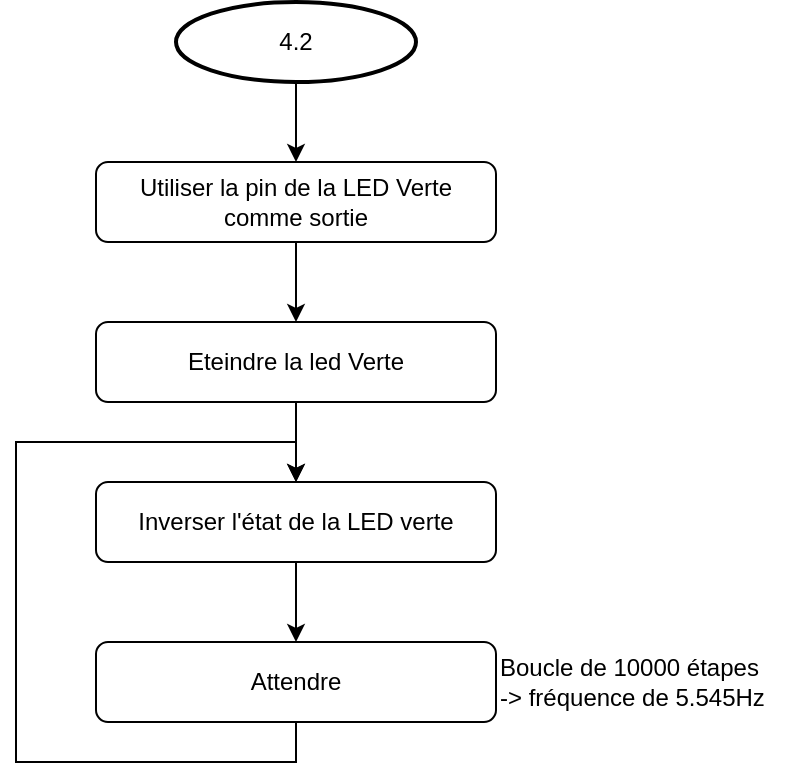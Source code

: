 <mxfile version="14.4.3" type="device" pages="2"><diagram id="C5RBs43oDa-KdzZeNtuy" name="4.2"><mxGraphModel dx="460" dy="813" grid="1" gridSize="10" guides="1" tooltips="1" connect="1" arrows="1" fold="1" page="1" pageScale="1" pageWidth="827" pageHeight="1169" math="0" shadow="0"><root><mxCell id="WIyWlLk6GJQsqaUBKTNV-0"/><mxCell id="WIyWlLk6GJQsqaUBKTNV-1" parent="WIyWlLk6GJQsqaUBKTNV-0"/><mxCell id="EoLbg6KE7WO8fi9tP7Lb-5" style="edgeStyle=orthogonalEdgeStyle;rounded=0;orthogonalLoop=1;jettySize=auto;html=1;exitX=0.5;exitY=1;exitDx=0;exitDy=0;exitPerimeter=0;entryX=0.5;entryY=0;entryDx=0;entryDy=0;" edge="1" parent="WIyWlLk6GJQsqaUBKTNV-1" source="EoLbg6KE7WO8fi9tP7Lb-0" target="EoLbg6KE7WO8fi9tP7Lb-2"><mxGeometry relative="1" as="geometry"/></mxCell><mxCell id="EoLbg6KE7WO8fi9tP7Lb-0" value="4.2" style="strokeWidth=2;html=1;shape=mxgraph.flowchart.start_1;whiteSpace=wrap;" vertex="1" parent="WIyWlLk6GJQsqaUBKTNV-1"><mxGeometry x="120" y="40" width="120" height="40" as="geometry"/></mxCell><mxCell id="EoLbg6KE7WO8fi9tP7Lb-8" style="edgeStyle=orthogonalEdgeStyle;rounded=0;orthogonalLoop=1;jettySize=auto;html=1;exitX=0.5;exitY=1;exitDx=0;exitDy=0;entryX=0.5;entryY=0;entryDx=0;entryDy=0;" edge="1" parent="WIyWlLk6GJQsqaUBKTNV-1" source="EoLbg6KE7WO8fi9tP7Lb-1" target="EoLbg6KE7WO8fi9tP7Lb-4"><mxGeometry relative="1" as="geometry"/></mxCell><mxCell id="EoLbg6KE7WO8fi9tP7Lb-1" value="Inverser l'état de la LED verte" style="rounded=1;whiteSpace=wrap;html=1;" vertex="1" parent="WIyWlLk6GJQsqaUBKTNV-1"><mxGeometry x="80" y="280" width="200" height="40" as="geometry"/></mxCell><mxCell id="EoLbg6KE7WO8fi9tP7Lb-6" style="edgeStyle=orthogonalEdgeStyle;rounded=0;orthogonalLoop=1;jettySize=auto;html=1;exitX=0.5;exitY=1;exitDx=0;exitDy=0;entryX=0.5;entryY=0;entryDx=0;entryDy=0;" edge="1" parent="WIyWlLk6GJQsqaUBKTNV-1" source="EoLbg6KE7WO8fi9tP7Lb-2" target="EoLbg6KE7WO8fi9tP7Lb-3"><mxGeometry relative="1" as="geometry"/></mxCell><mxCell id="EoLbg6KE7WO8fi9tP7Lb-2" value="Utiliser la pin de la LED Verte comme sortie" style="rounded=1;whiteSpace=wrap;html=1;" vertex="1" parent="WIyWlLk6GJQsqaUBKTNV-1"><mxGeometry x="80" y="120" width="200" height="40" as="geometry"/></mxCell><mxCell id="EoLbg6KE7WO8fi9tP7Lb-7" style="edgeStyle=orthogonalEdgeStyle;rounded=0;orthogonalLoop=1;jettySize=auto;html=1;exitX=0.5;exitY=1;exitDx=0;exitDy=0;entryX=0.5;entryY=0;entryDx=0;entryDy=0;" edge="1" parent="WIyWlLk6GJQsqaUBKTNV-1" source="EoLbg6KE7WO8fi9tP7Lb-3" target="EoLbg6KE7WO8fi9tP7Lb-1"><mxGeometry relative="1" as="geometry"/></mxCell><mxCell id="EoLbg6KE7WO8fi9tP7Lb-3" value="Eteindre la led Verte" style="rounded=1;whiteSpace=wrap;html=1;" vertex="1" parent="WIyWlLk6GJQsqaUBKTNV-1"><mxGeometry x="80" y="200" width="200" height="40" as="geometry"/></mxCell><mxCell id="EoLbg6KE7WO8fi9tP7Lb-9" style="edgeStyle=orthogonalEdgeStyle;rounded=0;orthogonalLoop=1;jettySize=auto;html=1;exitX=0.5;exitY=1;exitDx=0;exitDy=0;entryX=0.5;entryY=0;entryDx=0;entryDy=0;" edge="1" parent="WIyWlLk6GJQsqaUBKTNV-1" source="EoLbg6KE7WO8fi9tP7Lb-4" target="EoLbg6KE7WO8fi9tP7Lb-1"><mxGeometry relative="1" as="geometry"><Array as="points"><mxPoint x="180" y="420"/><mxPoint x="40" y="420"/><mxPoint x="40" y="260"/><mxPoint x="180" y="260"/></Array></mxGeometry></mxCell><mxCell id="EoLbg6KE7WO8fi9tP7Lb-4" value="Attendre" style="rounded=1;whiteSpace=wrap;html=1;" vertex="1" parent="WIyWlLk6GJQsqaUBKTNV-1"><mxGeometry x="80" y="360" width="200" height="40" as="geometry"/></mxCell><mxCell id="QOqvKuhB8vMCOoML_jgq-0" value="Boucle de 10000 étapes&lt;br&gt;-&amp;gt; fréquence de 5.545Hz" style="text;html=1;align=left;verticalAlign=middle;resizable=0;points=[];autosize=1;" vertex="1" parent="WIyWlLk6GJQsqaUBKTNV-1"><mxGeometry x="280" y="365" width="150" height="30" as="geometry"/></mxCell></root></mxGraphModel></diagram><diagram id="CFtK8Iyu3mkqeUW6O9hj" name="4.3"><mxGraphModel dx="460" dy="813" grid="1" gridSize="10" guides="1" tooltips="1" connect="1" arrows="1" fold="1" page="1" pageScale="1" pageWidth="827" pageHeight="1169" math="0" shadow="0"><root><mxCell id="EN93H6Y68nlgN4CVtgn4-0"/><mxCell id="EN93H6Y68nlgN4CVtgn4-1" parent="EN93H6Y68nlgN4CVtgn4-0"/><mxCell id="4mNLRTjeGO2xbVugGU6i-0" style="edgeStyle=orthogonalEdgeStyle;rounded=0;orthogonalLoop=1;jettySize=auto;html=1;exitX=0.5;exitY=1;exitDx=0;exitDy=0;exitPerimeter=0;entryX=0.5;entryY=0;entryDx=0;entryDy=0;" edge="1" parent="EN93H6Y68nlgN4CVtgn4-1" source="4mNLRTjeGO2xbVugGU6i-1" target="4mNLRTjeGO2xbVugGU6i-5"><mxGeometry relative="1" as="geometry"/></mxCell><mxCell id="4mNLRTjeGO2xbVugGU6i-1" value="4.2" style="strokeWidth=2;html=1;shape=mxgraph.flowchart.start_1;whiteSpace=wrap;" vertex="1" parent="EN93H6Y68nlgN4CVtgn4-1"><mxGeometry x="120" y="40" width="120" height="40" as="geometry"/></mxCell><mxCell id="4mNLRTjeGO2xbVugGU6i-19" style="edgeStyle=orthogonalEdgeStyle;rounded=0;orthogonalLoop=1;jettySize=auto;html=1;exitX=0.5;exitY=1;exitDx=0;exitDy=0;entryX=0.5;entryY=0;entryDx=0;entryDy=0;" edge="1" parent="EN93H6Y68nlgN4CVtgn4-1" source="4mNLRTjeGO2xbVugGU6i-3" target="4mNLRTjeGO2xbVugGU6i-13"><mxGeometry relative="1" as="geometry"/></mxCell><mxCell id="4mNLRTjeGO2xbVugGU6i-3" value="Inverser l'état de la LED verte" style="rounded=1;whiteSpace=wrap;html=1;" vertex="1" parent="EN93H6Y68nlgN4CVtgn4-1"><mxGeometry x="80" y="520" width="200" height="40" as="geometry"/></mxCell><mxCell id="4mNLRTjeGO2xbVugGU6i-28" style="edgeStyle=orthogonalEdgeStyle;rounded=0;orthogonalLoop=1;jettySize=auto;html=1;exitX=0.5;exitY=1;exitDx=0;exitDy=0;entryX=0.5;entryY=0;entryDx=0;entryDy=0;" edge="1" parent="EN93H6Y68nlgN4CVtgn4-1" source="4mNLRTjeGO2xbVugGU6i-5" target="4mNLRTjeGO2xbVugGU6i-10"><mxGeometry relative="1" as="geometry"/></mxCell><mxCell id="4mNLRTjeGO2xbVugGU6i-5" value="Utiliser la pin de la LED Verte comme sortie" style="rounded=1;whiteSpace=wrap;html=1;" vertex="1" parent="EN93H6Y68nlgN4CVtgn4-1"><mxGeometry x="80" y="120" width="200" height="40" as="geometry"/></mxCell><mxCell id="4mNLRTjeGO2xbVugGU6i-26" style="edgeStyle=orthogonalEdgeStyle;rounded=0;orthogonalLoop=1;jettySize=auto;html=1;exitX=0.5;exitY=1;exitDx=0;exitDy=0;entryX=0.5;entryY=0;entryDx=0;entryDy=0;" edge="1" parent="EN93H6Y68nlgN4CVtgn4-1" source="4mNLRTjeGO2xbVugGU6i-7" target="4mNLRTjeGO2xbVugGU6i-11"><mxGeometry relative="1" as="geometry"/></mxCell><mxCell id="4mNLRTjeGO2xbVugGU6i-7" value="Eteindre la led Verte" style="rounded=1;whiteSpace=wrap;html=1;" vertex="1" parent="EN93H6Y68nlgN4CVtgn4-1"><mxGeometry x="80" y="280" width="200" height="40" as="geometry"/></mxCell><mxCell id="4mNLRTjeGO2xbVugGU6i-21" style="edgeStyle=orthogonalEdgeStyle;rounded=0;orthogonalLoop=1;jettySize=auto;html=1;exitX=0.5;exitY=1;exitDx=0;exitDy=0;entryX=0.5;entryY=0;entryDx=0;entryDy=0;" edge="1" parent="EN93H6Y68nlgN4CVtgn4-1" source="4mNLRTjeGO2xbVugGU6i-9" target="4mNLRTjeGO2xbVugGU6i-14"><mxGeometry relative="1" as="geometry"/></mxCell><mxCell id="4mNLRTjeGO2xbVugGU6i-9" value="Attendre 10 fois le Duty Cycle" style="rounded=1;whiteSpace=wrap;html=1;" vertex="1" parent="EN93H6Y68nlgN4CVtgn4-1"><mxGeometry x="80" y="680" width="200" height="40" as="geometry"/></mxCell><mxCell id="4mNLRTjeGO2xbVugGU6i-27" style="edgeStyle=orthogonalEdgeStyle;rounded=0;orthogonalLoop=1;jettySize=auto;html=1;exitX=0.5;exitY=1;exitDx=0;exitDy=0;entryX=0.5;entryY=0;entryDx=0;entryDy=0;" edge="1" parent="EN93H6Y68nlgN4CVtgn4-1" source="4mNLRTjeGO2xbVugGU6i-10" target="4mNLRTjeGO2xbVugGU6i-7"><mxGeometry relative="1" as="geometry"/></mxCell><mxCell id="4mNLRTjeGO2xbVugGU6i-10" value="Utiliser la pin de la LED Rouge comme sortie" style="rounded=1;whiteSpace=wrap;html=1;" vertex="1" parent="EN93H6Y68nlgN4CVtgn4-1"><mxGeometry x="80" y="200" width="200" height="40" as="geometry"/></mxCell><mxCell id="4mNLRTjeGO2xbVugGU6i-25" style="edgeStyle=orthogonalEdgeStyle;rounded=0;orthogonalLoop=1;jettySize=auto;html=1;exitX=0.5;exitY=1;exitDx=0;exitDy=0;entryX=0.5;entryY=0;entryDx=0;entryDy=0;" edge="1" parent="EN93H6Y68nlgN4CVtgn4-1" source="4mNLRTjeGO2xbVugGU6i-11" target="4mNLRTjeGO2xbVugGU6i-12"><mxGeometry relative="1" as="geometry"/></mxCell><mxCell id="4mNLRTjeGO2xbVugGU6i-11" value="Allumer la led Rouge" style="rounded=1;whiteSpace=wrap;html=1;" vertex="1" parent="EN93H6Y68nlgN4CVtgn4-1"><mxGeometry x="80" y="360" width="200" height="40" as="geometry"/></mxCell><mxCell id="4mNLRTjeGO2xbVugGU6i-24" style="edgeStyle=orthogonalEdgeStyle;rounded=0;orthogonalLoop=1;jettySize=auto;html=1;exitX=0.5;exitY=1;exitDx=0;exitDy=0;entryX=0.5;entryY=0;entryDx=0;entryDy=0;" edge="1" parent="EN93H6Y68nlgN4CVtgn4-1" source="4mNLRTjeGO2xbVugGU6i-12" target="4mNLRTjeGO2xbVugGU6i-3"><mxGeometry relative="1" as="geometry"/></mxCell><mxCell id="4mNLRTjeGO2xbVugGU6i-12" value="Valeur du Duty Cycle&lt;br&gt;entre 0 et 100" style="shape=parallelogram;html=1;strokeWidth=2;perimeter=parallelogramPerimeter;whiteSpace=wrap;rounded=1;arcSize=12;size=0.23;" vertex="1" parent="EN93H6Y68nlgN4CVtgn4-1"><mxGeometry x="80" y="440" width="200" height="40" as="geometry"/></mxCell><mxCell id="4mNLRTjeGO2xbVugGU6i-20" style="edgeStyle=orthogonalEdgeStyle;rounded=0;orthogonalLoop=1;jettySize=auto;html=1;exitX=0.5;exitY=1;exitDx=0;exitDy=0;entryX=0.5;entryY=0;entryDx=0;entryDy=0;" edge="1" parent="EN93H6Y68nlgN4CVtgn4-1" source="4mNLRTjeGO2xbVugGU6i-13" target="4mNLRTjeGO2xbVugGU6i-9"><mxGeometry relative="1" as="geometry"/></mxCell><mxCell id="4mNLRTjeGO2xbVugGU6i-13" value="Inverser l'état de la LED Rouge" style="rounded=1;whiteSpace=wrap;html=1;" vertex="1" parent="EN93H6Y68nlgN4CVtgn4-1"><mxGeometry x="80" y="600" width="200" height="40" as="geometry"/></mxCell><mxCell id="4mNLRTjeGO2xbVugGU6i-22" style="edgeStyle=orthogonalEdgeStyle;rounded=0;orthogonalLoop=1;jettySize=auto;html=1;exitX=0.5;exitY=1;exitDx=0;exitDy=0;entryX=0.5;entryY=0;entryDx=0;entryDy=0;" edge="1" parent="EN93H6Y68nlgN4CVtgn4-1" source="4mNLRTjeGO2xbVugGU6i-14" target="4mNLRTjeGO2xbVugGU6i-16"><mxGeometry relative="1" as="geometry"/></mxCell><mxCell id="4mNLRTjeGO2xbVugGU6i-14" value="Inverser l'état de la LED verte" style="rounded=1;whiteSpace=wrap;html=1;" vertex="1" parent="EN93H6Y68nlgN4CVtgn4-1"><mxGeometry x="80" y="760" width="200" height="40" as="geometry"/></mxCell><mxCell id="4mNLRTjeGO2xbVugGU6i-17" style="edgeStyle=orthogonalEdgeStyle;rounded=0;orthogonalLoop=1;jettySize=auto;html=1;exitX=0.5;exitY=1;exitDx=0;exitDy=0;entryX=0.5;entryY=0;entryDx=0;entryDy=0;" edge="1" parent="EN93H6Y68nlgN4CVtgn4-1" source="4mNLRTjeGO2xbVugGU6i-15" target="4mNLRTjeGO2xbVugGU6i-3"><mxGeometry relative="1" as="geometry"><Array as="points"><mxPoint x="180" y="980"/><mxPoint x="40" y="980"/><mxPoint x="40" y="500"/><mxPoint x="180" y="500"/></Array></mxGeometry></mxCell><mxCell id="4mNLRTjeGO2xbVugGU6i-15" value="Attendre 1000 moins 10 fois le Duty Cycle" style="rounded=1;whiteSpace=wrap;html=1;" vertex="1" parent="EN93H6Y68nlgN4CVtgn4-1"><mxGeometry x="80" y="920" width="200" height="40" as="geometry"/></mxCell><mxCell id="4mNLRTjeGO2xbVugGU6i-23" style="edgeStyle=orthogonalEdgeStyle;rounded=0;orthogonalLoop=1;jettySize=auto;html=1;exitX=0.5;exitY=1;exitDx=0;exitDy=0;entryX=0.5;entryY=0;entryDx=0;entryDy=0;" edge="1" parent="EN93H6Y68nlgN4CVtgn4-1" source="4mNLRTjeGO2xbVugGU6i-16" target="4mNLRTjeGO2xbVugGU6i-15"><mxGeometry relative="1" as="geometry"/></mxCell><mxCell id="4mNLRTjeGO2xbVugGU6i-16" value="Inverser l'état de la LED Rouge" style="rounded=1;whiteSpace=wrap;html=1;" vertex="1" parent="EN93H6Y68nlgN4CVtgn4-1"><mxGeometry x="80" y="840" width="200" height="40" as="geometry"/></mxCell><mxCell id="4mNLRTjeGO2xbVugGU6i-29" value="Valeur entre 0 et 1000" style="text;html=1;align=center;verticalAlign=middle;resizable=0;points=[];autosize=1;" vertex="1" parent="EN93H6Y68nlgN4CVtgn4-1"><mxGeometry x="280" y="690" width="130" height="20" as="geometry"/></mxCell><mxCell id="4mNLRTjeGO2xbVugGU6i-30" value="Valeur entre 1000 et 0" style="text;html=1;align=left;verticalAlign=middle;resizable=0;points=[];autosize=1;" vertex="1" parent="EN93H6Y68nlgN4CVtgn4-1"><mxGeometry x="280" y="930" width="130" height="20" as="geometry"/></mxCell></root></mxGraphModel></diagram></mxfile>